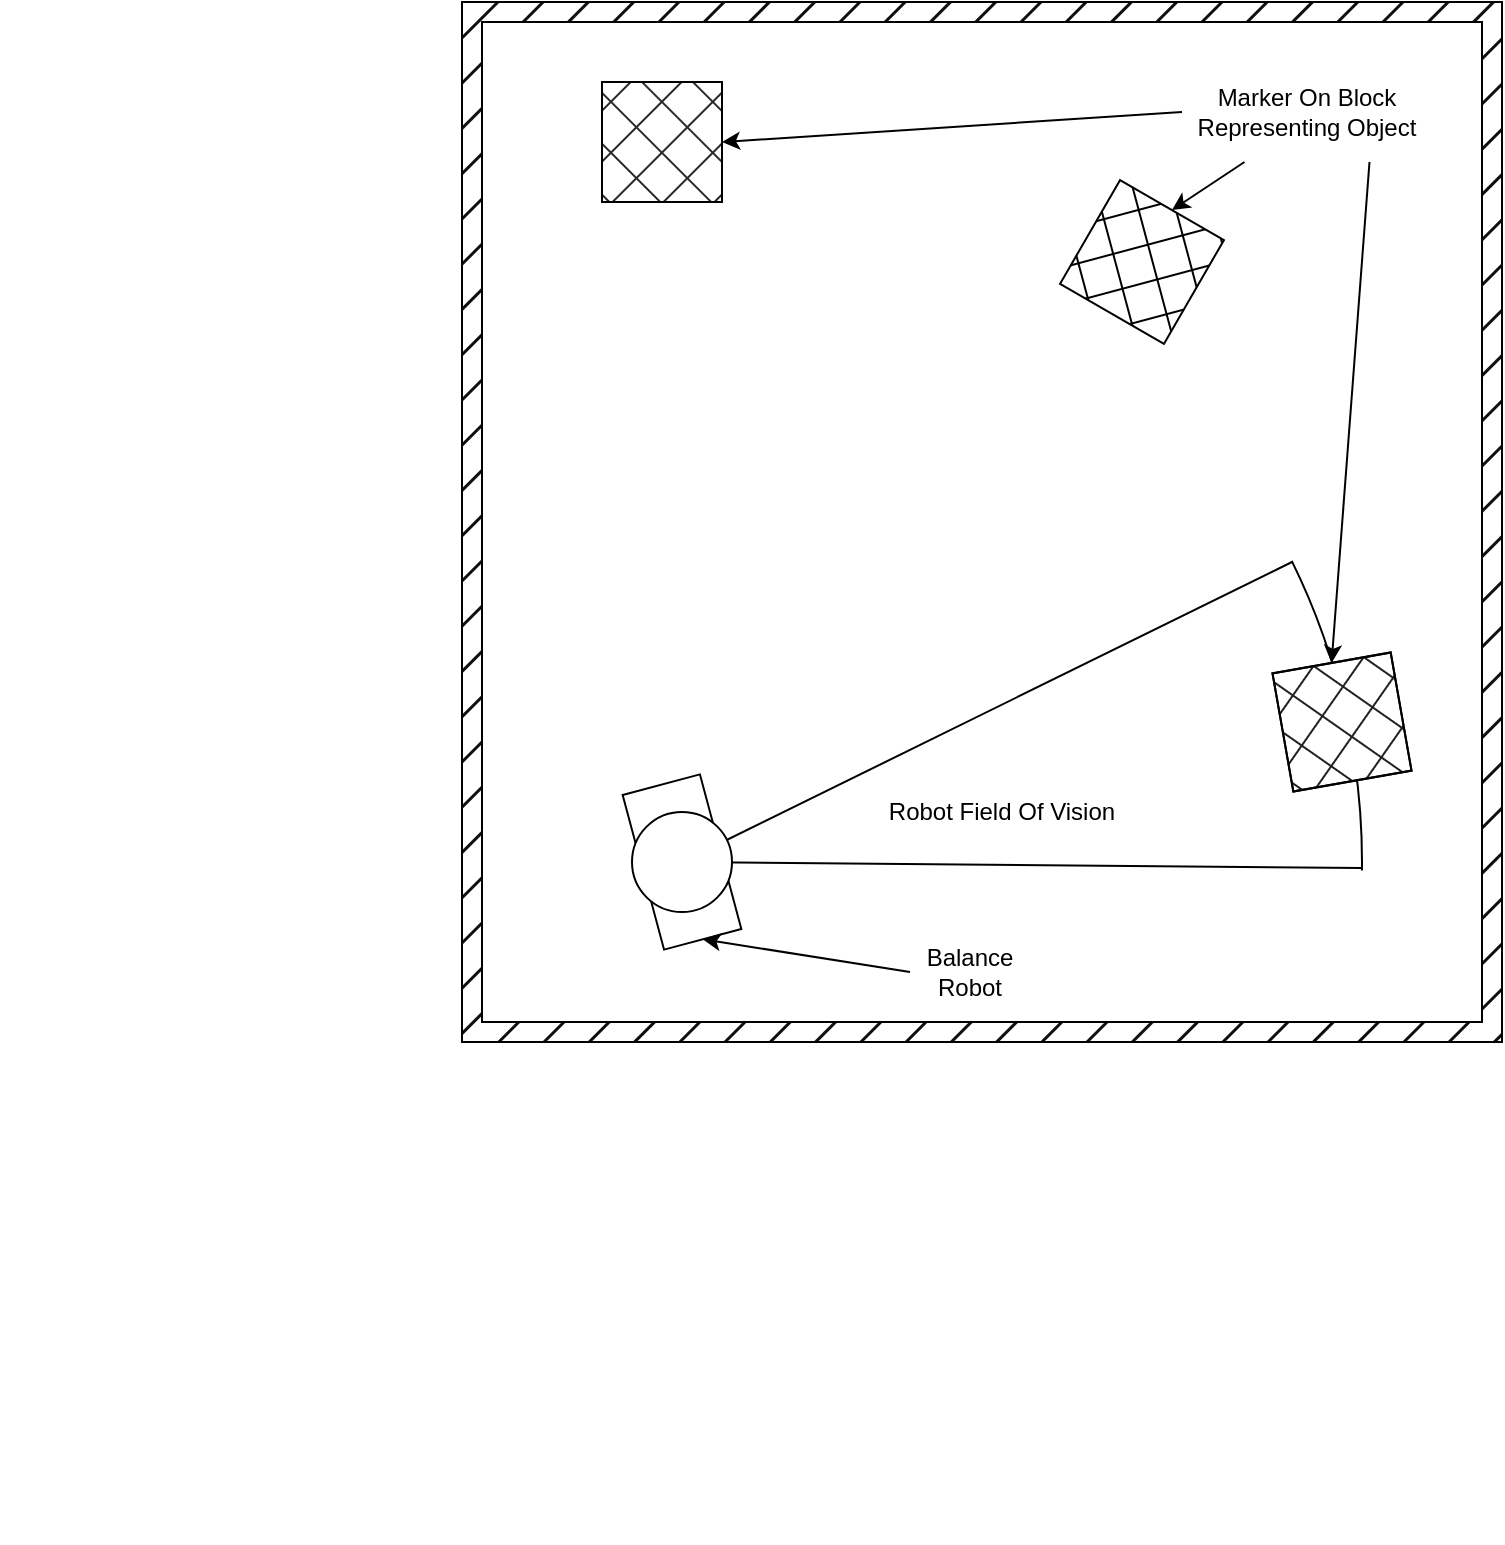 <mxfile version="24.5.2" type="github">
  <diagram name="Page-1" id="hBZ6jG8sloswyaz3aMOd">
    <mxGraphModel dx="2261" dy="722" grid="1" gridSize="10" guides="1" tooltips="1" connect="1" arrows="1" fold="1" page="1" pageScale="1" pageWidth="827" pageHeight="1169" math="0" shadow="0">
      <root>
        <mxCell id="0" />
        <mxCell id="1" style="locked=1;" parent="0" />
        <mxCell id="J0D7uxQlSnmbDyXrYkD7-2" value="" style="whiteSpace=wrap;html=1;aspect=fixed;fillStyle=hatch;fillColor=#0F0F0F;" vertex="1" parent="1">
          <mxGeometry x="190" y="70" width="520" height="520" as="geometry" />
        </mxCell>
        <mxCell id="J0D7uxQlSnmbDyXrYkD7-1" value="" style="whiteSpace=wrap;html=1;aspect=fixed;fillStyle=auto;fillColor=default;gradientColor=none;" vertex="1" parent="1">
          <mxGeometry x="200" y="80" width="500" height="500" as="geometry" />
        </mxCell>
        <mxCell id="J0D7uxQlSnmbDyXrYkD7-49" value="Untitled Layer" parent="0" />
        <mxCell id="J0D7uxQlSnmbDyXrYkD7-46" value="" style="group;fillColor=none;" vertex="1" connectable="0" parent="J0D7uxQlSnmbDyXrYkD7-49">
          <mxGeometry x="-40" y="160" width="680" height="680" as="geometry" />
        </mxCell>
        <mxCell id="J0D7uxQlSnmbDyXrYkD7-44" value="" style="verticalLabelPosition=bottom;verticalAlign=top;html=1;shape=mxgraph.basic.arc;startAngle=0.677;endAngle=0.752;direction=west;" vertex="1" parent="J0D7uxQlSnmbDyXrYkD7-46">
          <mxGeometry width="680" height="680" as="geometry" />
        </mxCell>
        <mxCell id="J0D7uxQlSnmbDyXrYkD7-45" value="" style="group" vertex="1" connectable="0" parent="J0D7uxQlSnmbDyXrYkD7-46">
          <mxGeometry x="340" y="190" width="340" height="153" as="geometry" />
        </mxCell>
        <mxCell id="J0D7uxQlSnmbDyXrYkD7-30" value="" style="endArrow=none;html=1;rounded=0;" edge="1" parent="J0D7uxQlSnmbDyXrYkD7-45">
          <mxGeometry width="50" height="50" relative="1" as="geometry">
            <mxPoint x="340" y="153" as="sourcePoint" />
            <mxPoint y="150" as="targetPoint" />
          </mxGeometry>
        </mxCell>
        <mxCell id="J0D7uxQlSnmbDyXrYkD7-33" value="" style="endArrow=none;html=1;rounded=0;entryX=0.5;entryY=0.5;entryDx=0;entryDy=0;entryPerimeter=0;" edge="1" parent="J0D7uxQlSnmbDyXrYkD7-45">
          <mxGeometry width="50" height="50" relative="1" as="geometry">
            <mxPoint x="305" as="sourcePoint" />
            <mxPoint y="150" as="targetPoint" />
          </mxGeometry>
        </mxCell>
        <mxCell id="J0D7uxQlSnmbDyXrYkD7-51" value="Robot Field Of Vision" style="text;html=1;align=center;verticalAlign=middle;whiteSpace=wrap;rounded=0;rotation=0;" vertex="1" parent="J0D7uxQlSnmbDyXrYkD7-45">
          <mxGeometry x="80" y="110" width="160" height="30" as="geometry" />
        </mxCell>
        <mxCell id="J0D7uxQlSnmbDyXrYkD7-5" value="Untitled Layer" style="locked=1;" parent="0" />
        <mxCell id="J0D7uxQlSnmbDyXrYkD7-9" value="" style="whiteSpace=wrap;html=1;aspect=fixed;rotation=-60;direction=north;fillStyle=cross-hatch;fillColor=#000000;strokeColor=default;gradientColor=none;" vertex="1" parent="J0D7uxQlSnmbDyXrYkD7-5">
          <mxGeometry x="500" y="170" width="60" height="60" as="geometry" />
        </mxCell>
        <mxCell id="J0D7uxQlSnmbDyXrYkD7-6" value="" style="rounded=0;whiteSpace=wrap;html=1;rotation=75;" vertex="1" parent="J0D7uxQlSnmbDyXrYkD7-5">
          <mxGeometry x="260" y="480" width="80" height="40" as="geometry" />
        </mxCell>
        <mxCell id="J0D7uxQlSnmbDyXrYkD7-8" value="" style="whiteSpace=wrap;html=1;aspect=fixed;fillStyle=cross-hatch;fillColor=#292929;" vertex="1" parent="J0D7uxQlSnmbDyXrYkD7-5">
          <mxGeometry x="260" y="110" width="60" height="60" as="geometry" />
        </mxCell>
        <mxCell id="J0D7uxQlSnmbDyXrYkD7-20" style="rounded=0;orthogonalLoop=1;jettySize=auto;html=1;exitX=0;exitY=0.5;exitDx=0;exitDy=0;entryX=1;entryY=0.5;entryDx=0;entryDy=0;" edge="1" parent="J0D7uxQlSnmbDyXrYkD7-5" source="J0D7uxQlSnmbDyXrYkD7-17" target="J0D7uxQlSnmbDyXrYkD7-8">
          <mxGeometry relative="1" as="geometry" />
        </mxCell>
        <mxCell id="J0D7uxQlSnmbDyXrYkD7-21" style="rounded=0;orthogonalLoop=1;jettySize=auto;html=1;exitX=0.25;exitY=1;exitDx=0;exitDy=0;entryX=0.5;entryY=1;entryDx=0;entryDy=0;targetPerimeterSpacing=10;jumpStyle=line;" edge="1" parent="J0D7uxQlSnmbDyXrYkD7-5" source="J0D7uxQlSnmbDyXrYkD7-17" target="J0D7uxQlSnmbDyXrYkD7-9">
          <mxGeometry relative="1" as="geometry" />
        </mxCell>
        <mxCell id="J0D7uxQlSnmbDyXrYkD7-22" style="rounded=0;orthogonalLoop=1;jettySize=auto;html=1;exitX=0.75;exitY=1;exitDx=0;exitDy=0;entryX=0.5;entryY=0;entryDx=0;entryDy=0;" edge="1" parent="J0D7uxQlSnmbDyXrYkD7-5" source="J0D7uxQlSnmbDyXrYkD7-17" target="J0D7uxQlSnmbDyXrYkD7-10">
          <mxGeometry relative="1" as="geometry" />
        </mxCell>
        <mxCell id="J0D7uxQlSnmbDyXrYkD7-17" value="Marker On Block Representing Object" style="text;html=1;align=center;verticalAlign=middle;whiteSpace=wrap;rounded=0;" vertex="1" parent="J0D7uxQlSnmbDyXrYkD7-5">
          <mxGeometry x="550" y="100" width="125" height="50" as="geometry" />
        </mxCell>
        <mxCell id="J0D7uxQlSnmbDyXrYkD7-26" style="rounded=0;orthogonalLoop=1;jettySize=auto;html=1;exitX=0;exitY=0.5;exitDx=0;exitDy=0;entryX=1;entryY=0.5;entryDx=0;entryDy=0;targetPerimeterSpacing=100;endArrow=classic;endFill=1;" edge="1" parent="J0D7uxQlSnmbDyXrYkD7-5" source="J0D7uxQlSnmbDyXrYkD7-25" target="J0D7uxQlSnmbDyXrYkD7-6">
          <mxGeometry relative="1" as="geometry" />
        </mxCell>
        <mxCell id="J0D7uxQlSnmbDyXrYkD7-25" value="Balance Robot" style="text;html=1;align=center;verticalAlign=middle;whiteSpace=wrap;rounded=0;" vertex="1" parent="J0D7uxQlSnmbDyXrYkD7-5">
          <mxGeometry x="414" y="540" width="60" height="30" as="geometry" />
        </mxCell>
        <mxCell id="J0D7uxQlSnmbDyXrYkD7-7" value="" style="ellipse;whiteSpace=wrap;html=1;aspect=fixed;" vertex="1" parent="J0D7uxQlSnmbDyXrYkD7-5">
          <mxGeometry x="275" y="475" width="50" height="50" as="geometry" />
        </mxCell>
        <mxCell id="J0D7uxQlSnmbDyXrYkD7-47" value="" style="whiteSpace=wrap;html=1;aspect=fixed;rotation=-10;fillStyle=auto;fillColor=#FFFFFF;" vertex="1" parent="J0D7uxQlSnmbDyXrYkD7-5">
          <mxGeometry x="600" y="400" width="60" height="60" as="geometry" />
        </mxCell>
        <mxCell id="J0D7uxQlSnmbDyXrYkD7-10" value="" style="whiteSpace=wrap;html=1;aspect=fixed;rotation=-10;fillStyle=cross-hatch;fillColor=#212121;" vertex="1" parent="J0D7uxQlSnmbDyXrYkD7-5">
          <mxGeometry x="600" y="400" width="60" height="60" as="geometry" />
        </mxCell>
      </root>
    </mxGraphModel>
  </diagram>
</mxfile>
